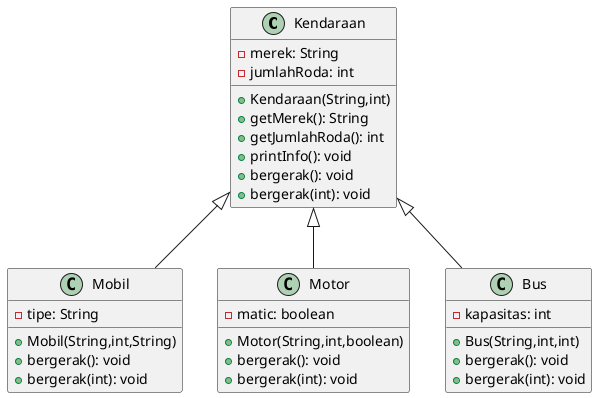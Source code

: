 @startuml
class Kendaraan {
    - merek: String
    - jumlahRoda: int
    + Kendaraan(String,int)
    + getMerek(): String
    + getJumlahRoda(): int
    + printInfo(): void
    + bergerak(): void
    + bergerak(int): void
}

class Mobil {
    - tipe: String
    + Mobil(String,int,String)
    + bergerak(): void
    + bergerak(int): void
}

class Motor {
    - matic: boolean
    + Motor(String,int,boolean)
    + bergerak(): void
    + bergerak(int): void
}

class Bus {
    - kapasitas: int
    + Bus(String,int,int)
    + bergerak(): void
    + bergerak(int): void
}




Kendaraan <|-- Mobil
Kendaraan <|-- Motor
Kendaraan <|-- Bus
@enduml